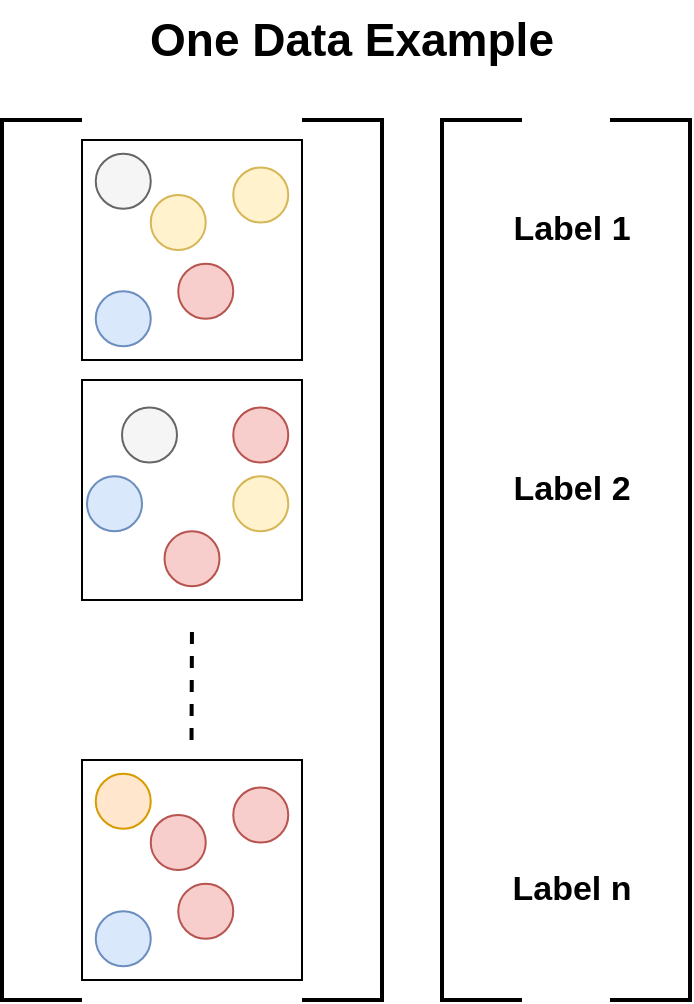 <mxfile version="22.1.3" type="device">
  <diagram name="Page-1" id="IgYT0WSTmDFqdCeHUXt1">
    <mxGraphModel dx="1360" dy="795" grid="1" gridSize="10" guides="1" tooltips="1" connect="1" arrows="1" fold="1" page="1" pageScale="1" pageWidth="827" pageHeight="1169" math="0" shadow="0">
      <root>
        <mxCell id="0" />
        <mxCell id="1" parent="0" />
        <mxCell id="441TNSBwLX1rDtVzlsD3-1" value="" style="strokeWidth=2;html=1;shape=mxgraph.flowchart.annotation_1;align=left;pointerEvents=1;" vertex="1" parent="1">
          <mxGeometry x="80" y="330" width="40" height="440" as="geometry" />
        </mxCell>
        <mxCell id="441TNSBwLX1rDtVzlsD3-14" value="" style="group" vertex="1" connectable="0" parent="1">
          <mxGeometry x="120" y="340" width="110" height="110" as="geometry" />
        </mxCell>
        <mxCell id="441TNSBwLX1rDtVzlsD3-8" value="" style="whiteSpace=wrap;html=1;aspect=fixed;" vertex="1" parent="441TNSBwLX1rDtVzlsD3-14">
          <mxGeometry width="110" height="110" as="geometry" />
        </mxCell>
        <mxCell id="441TNSBwLX1rDtVzlsD3-9" value="" style="ellipse;whiteSpace=wrap;html=1;aspect=fixed;fillColor=#f5f5f5;fontColor=#333333;strokeColor=#666666;" vertex="1" parent="441TNSBwLX1rDtVzlsD3-14">
          <mxGeometry x="6.875" y="6.875" width="27.5" height="27.5" as="geometry" />
        </mxCell>
        <mxCell id="441TNSBwLX1rDtVzlsD3-10" value="" style="ellipse;whiteSpace=wrap;html=1;aspect=fixed;fillColor=#fff2cc;strokeColor=#d6b656;" vertex="1" parent="441TNSBwLX1rDtVzlsD3-14">
          <mxGeometry x="75.625" y="13.75" width="27.5" height="27.5" as="geometry" />
        </mxCell>
        <mxCell id="441TNSBwLX1rDtVzlsD3-11" value="" style="ellipse;whiteSpace=wrap;html=1;aspect=fixed;fillColor=#f8cecc;strokeColor=#b85450;" vertex="1" parent="441TNSBwLX1rDtVzlsD3-14">
          <mxGeometry x="48.125" y="61.875" width="27.5" height="27.5" as="geometry" />
        </mxCell>
        <mxCell id="441TNSBwLX1rDtVzlsD3-12" value="" style="ellipse;whiteSpace=wrap;html=1;aspect=fixed;fillColor=#fff2cc;strokeColor=#d6b656;" vertex="1" parent="441TNSBwLX1rDtVzlsD3-14">
          <mxGeometry x="34.375" y="27.5" width="27.5" height="27.5" as="geometry" />
        </mxCell>
        <mxCell id="441TNSBwLX1rDtVzlsD3-13" value="" style="ellipse;whiteSpace=wrap;html=1;aspect=fixed;fillColor=#dae8fc;strokeColor=#6c8ebf;" vertex="1" parent="441TNSBwLX1rDtVzlsD3-14">
          <mxGeometry x="6.875" y="75.625" width="27.5" height="27.5" as="geometry" />
        </mxCell>
        <mxCell id="441TNSBwLX1rDtVzlsD3-15" value="" style="group" vertex="1" connectable="0" parent="1">
          <mxGeometry x="120" y="460" width="110" height="110" as="geometry" />
        </mxCell>
        <mxCell id="441TNSBwLX1rDtVzlsD3-16" value="" style="whiteSpace=wrap;html=1;aspect=fixed;" vertex="1" parent="441TNSBwLX1rDtVzlsD3-15">
          <mxGeometry width="110" height="110" as="geometry" />
        </mxCell>
        <mxCell id="441TNSBwLX1rDtVzlsD3-17" value="" style="ellipse;whiteSpace=wrap;html=1;aspect=fixed;fillColor=#f5f5f5;fontColor=#333333;strokeColor=#666666;" vertex="1" parent="441TNSBwLX1rDtVzlsD3-15">
          <mxGeometry x="19.995" y="13.755" width="27.5" height="27.5" as="geometry" />
        </mxCell>
        <mxCell id="441TNSBwLX1rDtVzlsD3-18" value="" style="ellipse;whiteSpace=wrap;html=1;aspect=fixed;fillColor=#f8cecc;strokeColor=#b85450;" vertex="1" parent="441TNSBwLX1rDtVzlsD3-15">
          <mxGeometry x="75.625" y="13.75" width="27.5" height="27.5" as="geometry" />
        </mxCell>
        <mxCell id="441TNSBwLX1rDtVzlsD3-19" value="" style="ellipse;whiteSpace=wrap;html=1;aspect=fixed;fillColor=#f8cecc;strokeColor=#b85450;" vertex="1" parent="441TNSBwLX1rDtVzlsD3-15">
          <mxGeometry x="41.255" y="75.625" width="27.5" height="27.5" as="geometry" />
        </mxCell>
        <mxCell id="441TNSBwLX1rDtVzlsD3-20" value="" style="ellipse;whiteSpace=wrap;html=1;aspect=fixed;fillColor=#fff2cc;strokeColor=#d6b656;" vertex="1" parent="441TNSBwLX1rDtVzlsD3-15">
          <mxGeometry x="75.625" y="48.13" width="27.5" height="27.5" as="geometry" />
        </mxCell>
        <mxCell id="441TNSBwLX1rDtVzlsD3-21" value="" style="ellipse;whiteSpace=wrap;html=1;aspect=fixed;fillColor=#dae8fc;strokeColor=#6c8ebf;" vertex="1" parent="441TNSBwLX1rDtVzlsD3-15">
          <mxGeometry x="2.505" y="48.135" width="27.5" height="27.5" as="geometry" />
        </mxCell>
        <mxCell id="441TNSBwLX1rDtVzlsD3-22" value="" style="group" vertex="1" connectable="0" parent="1">
          <mxGeometry x="120" y="650" width="110" height="110" as="geometry" />
        </mxCell>
        <mxCell id="441TNSBwLX1rDtVzlsD3-23" value="" style="whiteSpace=wrap;html=1;aspect=fixed;" vertex="1" parent="441TNSBwLX1rDtVzlsD3-22">
          <mxGeometry width="110" height="110" as="geometry" />
        </mxCell>
        <mxCell id="441TNSBwLX1rDtVzlsD3-24" value="" style="ellipse;whiteSpace=wrap;html=1;aspect=fixed;fillColor=#ffe6cc;strokeColor=#d79b00;" vertex="1" parent="441TNSBwLX1rDtVzlsD3-22">
          <mxGeometry x="6.875" y="6.875" width="27.5" height="27.5" as="geometry" />
        </mxCell>
        <mxCell id="441TNSBwLX1rDtVzlsD3-25" value="" style="ellipse;whiteSpace=wrap;html=1;aspect=fixed;fillColor=#f8cecc;strokeColor=#b85450;" vertex="1" parent="441TNSBwLX1rDtVzlsD3-22">
          <mxGeometry x="75.625" y="13.75" width="27.5" height="27.5" as="geometry" />
        </mxCell>
        <mxCell id="441TNSBwLX1rDtVzlsD3-26" value="" style="ellipse;whiteSpace=wrap;html=1;aspect=fixed;fillColor=#f8cecc;strokeColor=#b85450;" vertex="1" parent="441TNSBwLX1rDtVzlsD3-22">
          <mxGeometry x="48.125" y="61.875" width="27.5" height="27.5" as="geometry" />
        </mxCell>
        <mxCell id="441TNSBwLX1rDtVzlsD3-27" value="" style="ellipse;whiteSpace=wrap;html=1;aspect=fixed;fillColor=#f8cecc;strokeColor=#b85450;" vertex="1" parent="441TNSBwLX1rDtVzlsD3-22">
          <mxGeometry x="34.375" y="27.5" width="27.5" height="27.5" as="geometry" />
        </mxCell>
        <mxCell id="441TNSBwLX1rDtVzlsD3-28" value="" style="ellipse;whiteSpace=wrap;html=1;aspect=fixed;fillColor=#dae8fc;strokeColor=#6c8ebf;" vertex="1" parent="441TNSBwLX1rDtVzlsD3-22">
          <mxGeometry x="6.875" y="75.625" width="27.5" height="27.5" as="geometry" />
        </mxCell>
        <mxCell id="441TNSBwLX1rDtVzlsD3-29" value="" style="endArrow=none;dashed=1;html=1;rounded=0;strokeWidth=2;" edge="1" parent="1">
          <mxGeometry width="50" height="50" relative="1" as="geometry">
            <mxPoint x="174.76" y="640" as="sourcePoint" />
            <mxPoint x="175" y="580" as="targetPoint" />
          </mxGeometry>
        </mxCell>
        <mxCell id="441TNSBwLX1rDtVzlsD3-31" value="" style="strokeWidth=2;html=1;shape=mxgraph.flowchart.annotation_1;align=left;pointerEvents=1;rotation=-180;" vertex="1" parent="1">
          <mxGeometry x="230" y="330" width="40" height="440" as="geometry" />
        </mxCell>
        <mxCell id="441TNSBwLX1rDtVzlsD3-34" value="&lt;b&gt;&lt;font style=&quot;font-size: 23px;&quot;&gt;One Data Example&lt;/font&gt;&lt;/b&gt;" style="text;html=1;strokeColor=none;fillColor=none;align=center;verticalAlign=middle;whiteSpace=wrap;rounded=0;" vertex="1" parent="1">
          <mxGeometry x="120" y="270" width="270" height="40" as="geometry" />
        </mxCell>
        <mxCell id="441TNSBwLX1rDtVzlsD3-38" value="" style="group" vertex="1" connectable="0" parent="1">
          <mxGeometry x="300" y="330" width="124" height="440" as="geometry" />
        </mxCell>
        <mxCell id="441TNSBwLX1rDtVzlsD3-32" value="" style="strokeWidth=2;html=1;shape=mxgraph.flowchart.annotation_1;align=left;pointerEvents=1;" vertex="1" parent="441TNSBwLX1rDtVzlsD3-38">
          <mxGeometry width="40" height="440" as="geometry" />
        </mxCell>
        <mxCell id="441TNSBwLX1rDtVzlsD3-33" value="" style="strokeWidth=2;html=1;shape=mxgraph.flowchart.annotation_1;align=left;pointerEvents=1;rotation=-180;" vertex="1" parent="441TNSBwLX1rDtVzlsD3-38">
          <mxGeometry x="84" width="40" height="440" as="geometry" />
        </mxCell>
        <mxCell id="441TNSBwLX1rDtVzlsD3-35" value="&lt;font size=&quot;1&quot;&gt;&lt;b style=&quot;font-size: 17px;&quot;&gt;Label 1&lt;/b&gt;&lt;/font&gt;" style="text;html=1;strokeColor=none;fillColor=none;align=center;verticalAlign=middle;whiteSpace=wrap;rounded=0;" vertex="1" parent="441TNSBwLX1rDtVzlsD3-38">
          <mxGeometry x="30" y="40" width="70" height="30" as="geometry" />
        </mxCell>
        <mxCell id="441TNSBwLX1rDtVzlsD3-36" value="&lt;font size=&quot;1&quot;&gt;&lt;b style=&quot;font-size: 17px;&quot;&gt;Label 2&lt;/b&gt;&lt;/font&gt;" style="text;html=1;strokeColor=none;fillColor=none;align=center;verticalAlign=middle;whiteSpace=wrap;rounded=0;" vertex="1" parent="441TNSBwLX1rDtVzlsD3-38">
          <mxGeometry x="30" y="170" width="70" height="30" as="geometry" />
        </mxCell>
        <mxCell id="441TNSBwLX1rDtVzlsD3-37" value="&lt;font size=&quot;1&quot;&gt;&lt;b style=&quot;font-size: 17px;&quot;&gt;Label n&lt;/b&gt;&lt;/font&gt;" style="text;html=1;strokeColor=none;fillColor=none;align=center;verticalAlign=middle;whiteSpace=wrap;rounded=0;" vertex="1" parent="441TNSBwLX1rDtVzlsD3-38">
          <mxGeometry x="30" y="370" width="70" height="30" as="geometry" />
        </mxCell>
      </root>
    </mxGraphModel>
  </diagram>
</mxfile>
